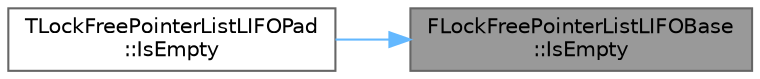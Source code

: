 digraph "FLockFreePointerListLIFOBase::IsEmpty"
{
 // INTERACTIVE_SVG=YES
 // LATEX_PDF_SIZE
  bgcolor="transparent";
  edge [fontname=Helvetica,fontsize=10,labelfontname=Helvetica,labelfontsize=10];
  node [fontname=Helvetica,fontsize=10,shape=box,height=0.2,width=0.4];
  rankdir="RL";
  Node1 [id="Node000001",label="FLockFreePointerListLIFOBase\l::IsEmpty",height=0.2,width=0.4,color="gray40", fillcolor="grey60", style="filled", fontcolor="black",tooltip=" "];
  Node1 -> Node2 [id="edge1_Node000001_Node000002",dir="back",color="steelblue1",style="solid",tooltip=" "];
  Node2 [id="Node000002",label="TLockFreePointerListLIFOPad\l::IsEmpty",height=0.2,width=0.4,color="grey40", fillcolor="white", style="filled",URL="$dc/d66/classTLockFreePointerListLIFOPad.html#af22cf0078e5a9397c20a60c192432222",tooltip="Check if the list is empty."];
}
